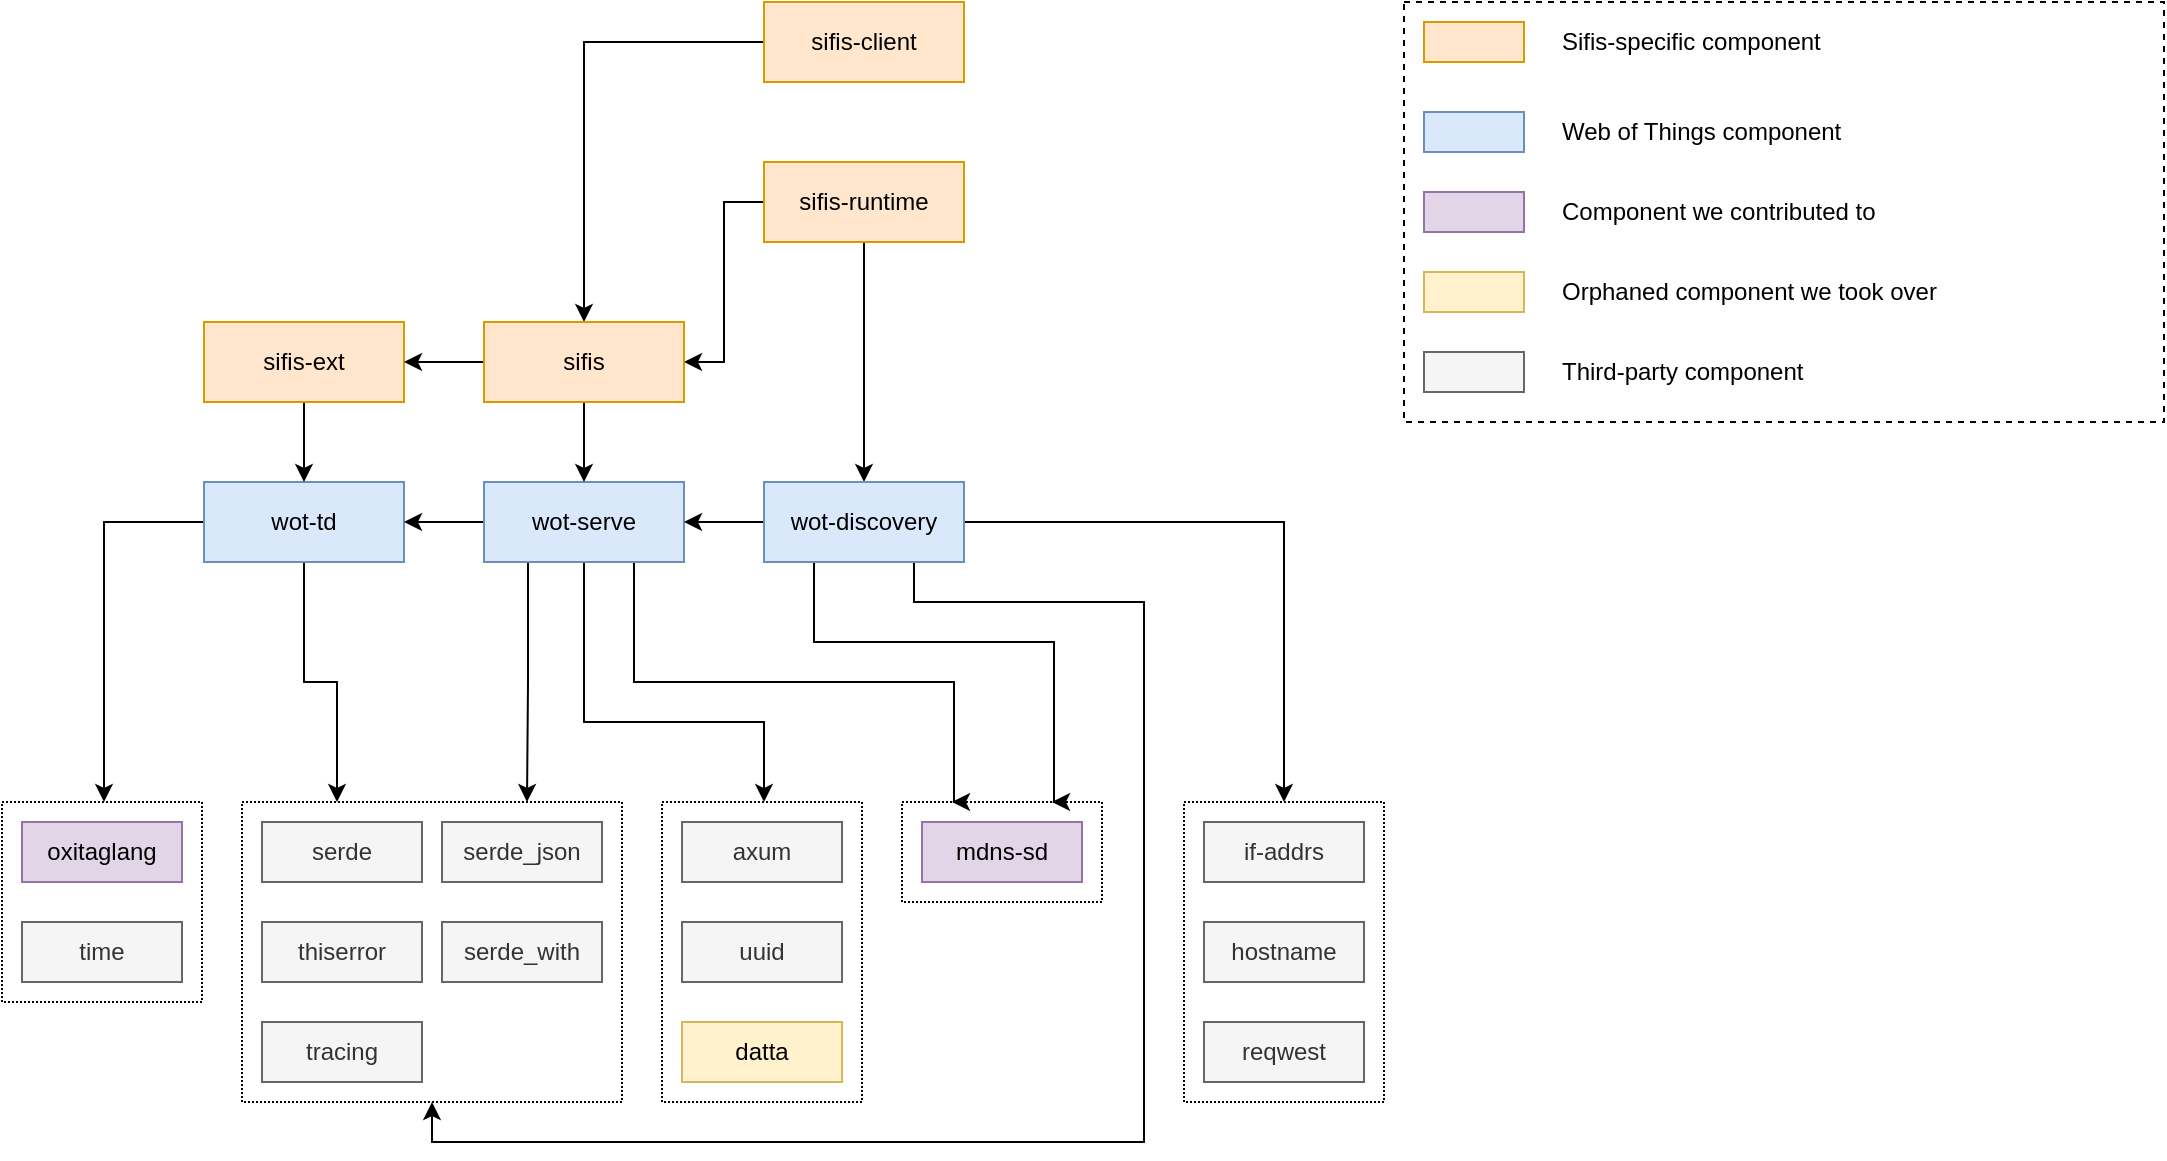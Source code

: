 <mxfile version="20.3.0" type="device"><diagram id="ftJq5Gx0GA-Aw0PAK08u" name="Page-1"><mxGraphModel dx="1106" dy="898" grid="1" gridSize="10" guides="1" tooltips="1" connect="1" arrows="1" fold="1" page="1" pageScale="1" pageWidth="827" pageHeight="1169" math="0" shadow="0"><root><mxCell id="0"/><mxCell id="1" parent="0"/><mxCell id="M9irUB0h2KHGSRAzB88L-17" value="" style="rounded=0;whiteSpace=wrap;html=1;fillColor=none;dashed=1;dashPattern=1 1;" vertex="1" parent="1"><mxGeometry x="389.01" y="480" width="100" height="150" as="geometry"/></mxCell><mxCell id="M9irUB0h2KHGSRAzB88L-6" style="edgeStyle=orthogonalEdgeStyle;rounded=0;orthogonalLoop=1;jettySize=auto;html=1;exitX=0.5;exitY=1;exitDx=0;exitDy=0;" edge="1" parent="1" source="2d5rPYnU2d3fLlVKomKA-9" target="2d5rPYnU2d3fLlVKomKA-5"><mxGeometry relative="1" as="geometry"/></mxCell><mxCell id="M9irUB0h2KHGSRAzB88L-7" style="edgeStyle=orthogonalEdgeStyle;rounded=0;orthogonalLoop=1;jettySize=auto;html=1;exitX=0;exitY=0.5;exitDx=0;exitDy=0;entryX=1;entryY=0.5;entryDx=0;entryDy=0;" edge="1" parent="1" source="2d5rPYnU2d3fLlVKomKA-9" target="2d5rPYnU2d3fLlVKomKA-8"><mxGeometry relative="1" as="geometry"/></mxCell><mxCell id="2d5rPYnU2d3fLlVKomKA-9" value="sifis-runtime" style="rounded=0;whiteSpace=wrap;html=1;fillColor=#ffe6cc;strokeColor=#d79b00;flipV=1;flipH=0;" parent="1" vertex="1"><mxGeometry x="440" y="160" width="100" height="40" as="geometry"/></mxCell><mxCell id="M9irUB0h2KHGSRAzB88L-8" style="edgeStyle=orthogonalEdgeStyle;rounded=0;orthogonalLoop=1;jettySize=auto;html=1;exitX=0;exitY=0.5;exitDx=0;exitDy=0;entryX=0.5;entryY=0;entryDx=0;entryDy=0;" edge="1" parent="1" source="2d5rPYnU2d3fLlVKomKA-10" target="2d5rPYnU2d3fLlVKomKA-8"><mxGeometry relative="1" as="geometry"/></mxCell><mxCell id="2d5rPYnU2d3fLlVKomKA-10" value="sifis-client" style="rounded=0;whiteSpace=wrap;html=1;fillColor=#ffe6cc;strokeColor=#d79b00;flipV=1;flipH=0;" parent="1" vertex="1"><mxGeometry x="440" y="80" width="100" height="40" as="geometry"/></mxCell><mxCell id="2d5rPYnU2d3fLlVKomKA-11" value="oxitaglang" style="rounded=0;whiteSpace=wrap;html=1;fillColor=#e1d5e7;strokeColor=#9673a6;" parent="1" vertex="1"><mxGeometry x="69" y="490" width="80" height="30" as="geometry"/></mxCell><mxCell id="2d5rPYnU2d3fLlVKomKA-12" value="serde" style="rounded=0;whiteSpace=wrap;html=1;fillColor=#f5f5f5;fontColor=#333333;strokeColor=#666666;" parent="1" vertex="1"><mxGeometry x="189" y="490" width="80" height="30" as="geometry"/></mxCell><mxCell id="2d5rPYnU2d3fLlVKomKA-13" value="serde_json" style="rounded=0;whiteSpace=wrap;html=1;fillColor=#f5f5f5;fontColor=#333333;strokeColor=#666666;" parent="1" vertex="1"><mxGeometry x="279" y="490" width="80" height="30" as="geometry"/></mxCell><mxCell id="2d5rPYnU2d3fLlVKomKA-14" value="serde_with" style="rounded=0;whiteSpace=wrap;html=1;fillColor=#f5f5f5;fontColor=#333333;strokeColor=#666666;" parent="1" vertex="1"><mxGeometry x="279" y="540" width="80" height="30" as="geometry"/></mxCell><mxCell id="2d5rPYnU2d3fLlVKomKA-15" value="thiserror" style="rounded=0;whiteSpace=wrap;html=1;fillColor=#f5f5f5;fontColor=#333333;strokeColor=#666666;" parent="1" vertex="1"><mxGeometry x="189" y="540" width="80" height="30" as="geometry"/></mxCell><mxCell id="2d5rPYnU2d3fLlVKomKA-16" value="time" style="rounded=0;whiteSpace=wrap;html=1;fillColor=#f5f5f5;fontColor=#333333;strokeColor=#666666;" parent="1" vertex="1"><mxGeometry x="69" y="540" width="80" height="30" as="geometry"/></mxCell><mxCell id="2d5rPYnU2d3fLlVKomKA-17" value="mdns-sd" style="rounded=0;whiteSpace=wrap;html=1;fillColor=#e1d5e7;strokeColor=#9673a6;" parent="1" vertex="1"><mxGeometry x="519" y="490" width="80" height="30" as="geometry"/></mxCell><mxCell id="2d5rPYnU2d3fLlVKomKA-18" value="&lt;div style=&quot;text-align: start;&quot;&gt;if-addrs&lt;/div&gt;" style="rounded=0;whiteSpace=wrap;html=1;fillColor=#f5f5f5;fontColor=#333333;strokeColor=#666666;" parent="1" vertex="1"><mxGeometry x="660" y="490" width="80" height="30" as="geometry"/></mxCell><mxCell id="2d5rPYnU2d3fLlVKomKA-19" value="&lt;div style=&quot;text-align: start;&quot;&gt;hostname&lt;/div&gt;" style="rounded=0;whiteSpace=wrap;html=1;fillColor=#f5f5f5;fontColor=#333333;strokeColor=#666666;" parent="1" vertex="1"><mxGeometry x="660" y="540" width="80" height="30" as="geometry"/></mxCell><mxCell id="2d5rPYnU2d3fLlVKomKA-20" value="&lt;div style=&quot;text-align: start;&quot;&gt;axum&lt;/div&gt;" style="rounded=0;whiteSpace=wrap;html=1;fillColor=#f5f5f5;fontColor=#333333;strokeColor=#666666;" parent="1" vertex="1"><mxGeometry x="399.01" y="490" width="80" height="30" as="geometry"/></mxCell><mxCell id="2d5rPYnU2d3fLlVKomKA-21" value="&lt;div style=&quot;text-align: start;&quot;&gt;uuid&lt;/div&gt;" style="rounded=0;whiteSpace=wrap;html=1;fillColor=#f5f5f5;fontColor=#333333;strokeColor=#666666;" parent="1" vertex="1"><mxGeometry x="399.01" y="540" width="80" height="30" as="geometry"/></mxCell><mxCell id="2d5rPYnU2d3fLlVKomKA-22" value="&lt;div style=&quot;text-align: start;&quot;&gt;datta&lt;/div&gt;" style="rounded=0;whiteSpace=wrap;html=1;fillColor=#fff2cc;strokeColor=#d6b656;" parent="1" vertex="1"><mxGeometry x="399.01" y="590" width="80" height="30" as="geometry"/></mxCell><mxCell id="2d5rPYnU2d3fLlVKomKA-23" value="reqwest" style="rounded=0;whiteSpace=wrap;html=1;fillColor=#f5f5f5;fontColor=#333333;strokeColor=#666666;" parent="1" vertex="1"><mxGeometry x="660" y="590" width="80" height="30" as="geometry"/></mxCell><mxCell id="2d5rPYnU2d3fLlVKomKA-24" value="tracing" style="rounded=0;whiteSpace=wrap;html=1;fillColor=#f5f5f5;fontColor=#333333;strokeColor=#666666;" parent="1" vertex="1"><mxGeometry x="189" y="590" width="80" height="30" as="geometry"/></mxCell><mxCell id="M9irUB0h2KHGSRAzB88L-10" style="edgeStyle=orthogonalEdgeStyle;rounded=0;orthogonalLoop=1;jettySize=auto;html=1;exitX=0;exitY=0.5;exitDx=0;exitDy=0;entryX=0.5;entryY=0;entryDx=0;entryDy=0;" edge="1" parent="1" source="2d5rPYnU2d3fLlVKomKA-3" target="M9irUB0h2KHGSRAzB88L-9"><mxGeometry relative="1" as="geometry"><Array as="points"><mxPoint x="110" y="340"/></Array></mxGeometry></mxCell><mxCell id="M9irUB0h2KHGSRAzB88L-28" style="edgeStyle=orthogonalEdgeStyle;rounded=0;orthogonalLoop=1;jettySize=auto;html=1;exitX=0.5;exitY=1;exitDx=0;exitDy=0;entryX=0.25;entryY=0;entryDx=0;entryDy=0;" edge="1" parent="1" source="2d5rPYnU2d3fLlVKomKA-3" target="M9irUB0h2KHGSRAzB88L-11"><mxGeometry relative="1" as="geometry"/></mxCell><mxCell id="2d5rPYnU2d3fLlVKomKA-3" value="wot-td" style="rounded=0;whiteSpace=wrap;html=1;fillColor=#dae8fc;strokeColor=#6c8ebf;flipV=1;flipH=0;container=0;" parent="1" vertex="1"><mxGeometry x="160" y="320" width="100" height="40" as="geometry"/></mxCell><mxCell id="M9irUB0h2KHGSRAzB88L-15" style="edgeStyle=orthogonalEdgeStyle;rounded=0;orthogonalLoop=1;jettySize=auto;html=1;exitX=0;exitY=0.5;exitDx=0;exitDy=0;entryX=1;entryY=0.5;entryDx=0;entryDy=0;" edge="1" parent="1" source="2d5rPYnU2d3fLlVKomKA-4" target="2d5rPYnU2d3fLlVKomKA-3"><mxGeometry relative="1" as="geometry"/></mxCell><mxCell id="M9irUB0h2KHGSRAzB88L-20" style="edgeStyle=orthogonalEdgeStyle;rounded=0;orthogonalLoop=1;jettySize=auto;html=1;exitX=0.5;exitY=1;exitDx=0;exitDy=0;entryX=0.5;entryY=0;entryDx=0;entryDy=0;" edge="1" parent="1" source="2d5rPYnU2d3fLlVKomKA-4" target="M9irUB0h2KHGSRAzB88L-17"><mxGeometry relative="1" as="geometry"><Array as="points"><mxPoint x="350" y="440"/><mxPoint x="440" y="440"/></Array></mxGeometry></mxCell><mxCell id="M9irUB0h2KHGSRAzB88L-24" style="edgeStyle=orthogonalEdgeStyle;rounded=0;orthogonalLoop=1;jettySize=auto;html=1;exitX=0.75;exitY=1;exitDx=0;exitDy=0;entryX=0.25;entryY=0;entryDx=0;entryDy=0;" edge="1" parent="1" source="2d5rPYnU2d3fLlVKomKA-4" target="M9irUB0h2KHGSRAzB88L-23"><mxGeometry relative="1" as="geometry"><Array as="points"><mxPoint x="375" y="420"/><mxPoint x="535" y="420"/></Array></mxGeometry></mxCell><mxCell id="M9irUB0h2KHGSRAzB88L-27" style="edgeStyle=orthogonalEdgeStyle;rounded=0;orthogonalLoop=1;jettySize=auto;html=1;exitX=0.25;exitY=1;exitDx=0;exitDy=0;entryX=0.75;entryY=0;entryDx=0;entryDy=0;" edge="1" parent="1" source="2d5rPYnU2d3fLlVKomKA-4" target="M9irUB0h2KHGSRAzB88L-11"><mxGeometry relative="1" as="geometry"><Array as="points"><mxPoint x="322" y="360"/><mxPoint x="322" y="420"/></Array></mxGeometry></mxCell><mxCell id="2d5rPYnU2d3fLlVKomKA-4" value="wot-serve" style="rounded=0;whiteSpace=wrap;html=1;fillColor=#dae8fc;strokeColor=#6c8ebf;flipV=1;flipH=0;container=0;" parent="1" vertex="1"><mxGeometry x="300.006" y="320" width="100" height="40" as="geometry"/></mxCell><mxCell id="M9irUB0h2KHGSRAzB88L-16" style="edgeStyle=orthogonalEdgeStyle;rounded=0;orthogonalLoop=1;jettySize=auto;html=1;exitX=0;exitY=0.5;exitDx=0;exitDy=0;entryX=1;entryY=0.5;entryDx=0;entryDy=0;" edge="1" parent="1" source="2d5rPYnU2d3fLlVKomKA-5" target="2d5rPYnU2d3fLlVKomKA-4"><mxGeometry relative="1" as="geometry"/></mxCell><mxCell id="M9irUB0h2KHGSRAzB88L-22" style="edgeStyle=orthogonalEdgeStyle;rounded=0;orthogonalLoop=1;jettySize=auto;html=1;exitX=1;exitY=0.5;exitDx=0;exitDy=0;entryX=0.5;entryY=0;entryDx=0;entryDy=0;" edge="1" parent="1" source="2d5rPYnU2d3fLlVKomKA-5" target="M9irUB0h2KHGSRAzB88L-18"><mxGeometry relative="1" as="geometry"/></mxCell><mxCell id="M9irUB0h2KHGSRAzB88L-25" style="edgeStyle=orthogonalEdgeStyle;rounded=0;orthogonalLoop=1;jettySize=auto;html=1;exitX=0.25;exitY=1;exitDx=0;exitDy=0;entryX=0.75;entryY=0;entryDx=0;entryDy=0;" edge="1" parent="1" source="2d5rPYnU2d3fLlVKomKA-5" target="M9irUB0h2KHGSRAzB88L-23"><mxGeometry relative="1" as="geometry"><Array as="points"><mxPoint x="465" y="400"/><mxPoint x="585" y="400"/></Array></mxGeometry></mxCell><mxCell id="M9irUB0h2KHGSRAzB88L-29" style="edgeStyle=orthogonalEdgeStyle;rounded=0;orthogonalLoop=1;jettySize=auto;html=1;exitX=0.75;exitY=1;exitDx=0;exitDy=0;entryX=0.5;entryY=1;entryDx=0;entryDy=0;" edge="1" parent="1" source="2d5rPYnU2d3fLlVKomKA-5" target="M9irUB0h2KHGSRAzB88L-11"><mxGeometry relative="1" as="geometry"><Array as="points"><mxPoint x="515" y="380"/><mxPoint x="630" y="380"/><mxPoint x="630" y="650"/><mxPoint x="274" y="650"/></Array></mxGeometry></mxCell><mxCell id="2d5rPYnU2d3fLlVKomKA-5" value="wot-discovery" style="rounded=0;whiteSpace=wrap;html=1;fillColor=#dae8fc;strokeColor=#6c8ebf;flipV=1;flipH=0;container=0;" parent="1" vertex="1"><mxGeometry x="439.998" y="320" width="100" height="40" as="geometry"/></mxCell><mxCell id="M9irUB0h2KHGSRAzB88L-3" style="edgeStyle=orthogonalEdgeStyle;rounded=0;orthogonalLoop=1;jettySize=auto;html=1;exitX=0.5;exitY=1;exitDx=0;exitDy=0;" edge="1" parent="1" source="2d5rPYnU2d3fLlVKomKA-7" target="2d5rPYnU2d3fLlVKomKA-3"><mxGeometry relative="1" as="geometry"/></mxCell><mxCell id="2d5rPYnU2d3fLlVKomKA-7" value="sifis-ext" style="rounded=0;whiteSpace=wrap;html=1;fillColor=#ffe6cc;strokeColor=#d79b00;flipV=1;flipH=0;container=0;" parent="1" vertex="1"><mxGeometry x="160" y="240" width="100" height="40" as="geometry"/></mxCell><mxCell id="M9irUB0h2KHGSRAzB88L-4" style="edgeStyle=orthogonalEdgeStyle;rounded=0;orthogonalLoop=1;jettySize=auto;html=1;exitX=0.5;exitY=1;exitDx=0;exitDy=0;entryX=0.5;entryY=0;entryDx=0;entryDy=0;" edge="1" parent="1" source="2d5rPYnU2d3fLlVKomKA-8" target="2d5rPYnU2d3fLlVKomKA-4"><mxGeometry relative="1" as="geometry"/></mxCell><mxCell id="M9irUB0h2KHGSRAzB88L-5" style="edgeStyle=orthogonalEdgeStyle;rounded=0;orthogonalLoop=1;jettySize=auto;html=1;exitX=0;exitY=0.5;exitDx=0;exitDy=0;entryX=1;entryY=0.5;entryDx=0;entryDy=0;" edge="1" parent="1" source="2d5rPYnU2d3fLlVKomKA-8" target="2d5rPYnU2d3fLlVKomKA-7"><mxGeometry relative="1" as="geometry"/></mxCell><mxCell id="2d5rPYnU2d3fLlVKomKA-8" value="sifis" style="rounded=0;whiteSpace=wrap;html=1;fillColor=#ffe6cc;strokeColor=#d79b00;flipV=1;flipH=0;container=0;" parent="1" vertex="1"><mxGeometry x="300.005" y="240" width="100" height="40" as="geometry"/></mxCell><mxCell id="M9irUB0h2KHGSRAzB88L-9" value="" style="rounded=0;whiteSpace=wrap;html=1;fillColor=none;dashed=1;dashPattern=1 1;" vertex="1" parent="1"><mxGeometry x="59" y="480" width="100" height="100" as="geometry"/></mxCell><mxCell id="M9irUB0h2KHGSRAzB88L-11" value="" style="rounded=0;whiteSpace=wrap;html=1;fillColor=none;dashed=1;dashPattern=1 1;" vertex="1" parent="1"><mxGeometry x="179" y="480" width="190" height="150" as="geometry"/></mxCell><mxCell id="M9irUB0h2KHGSRAzB88L-18" value="" style="rounded=0;whiteSpace=wrap;html=1;fillColor=none;dashed=1;dashPattern=1 1;" vertex="1" parent="1"><mxGeometry x="650" y="480" width="100" height="150" as="geometry"/></mxCell><mxCell id="M9irUB0h2KHGSRAzB88L-23" value="" style="rounded=0;whiteSpace=wrap;html=1;fillColor=none;dashed=1;dashPattern=1 1;" vertex="1" parent="1"><mxGeometry x="509" y="480" width="100" height="50" as="geometry"/></mxCell><mxCell id="M9irUB0h2KHGSRAzB88L-33" value="" style="rounded=0;whiteSpace=wrap;html=1;dashed=1;fillColor=none;" vertex="1" parent="1"><mxGeometry x="760" y="80" width="380" height="210" as="geometry"/></mxCell><mxCell id="M9irUB0h2KHGSRAzB88L-34" value="" style="rounded=0;whiteSpace=wrap;html=1;fillColor=#ffe6cc;strokeColor=#d79b00;" vertex="1" parent="1"><mxGeometry x="770" y="90" width="50" height="20" as="geometry"/></mxCell><mxCell id="M9irUB0h2KHGSRAzB88L-35" value="Sifis-specific component" style="text;html=1;strokeColor=none;fillColor=none;align=left;verticalAlign=middle;whiteSpace=wrap;rounded=0;" vertex="1" parent="1"><mxGeometry x="837" y="85" width="213" height="30" as="geometry"/></mxCell><mxCell id="M9irUB0h2KHGSRAzB88L-36" value="" style="rounded=0;whiteSpace=wrap;html=1;fillColor=#dae8fc;strokeColor=#6c8ebf;" vertex="1" parent="1"><mxGeometry x="770" y="135" width="50" height="20" as="geometry"/></mxCell><mxCell id="M9irUB0h2KHGSRAzB88L-37" value="Web of Things component" style="text;html=1;strokeColor=none;fillColor=none;align=left;verticalAlign=middle;whiteSpace=wrap;rounded=0;" vertex="1" parent="1"><mxGeometry x="837" y="130" width="213" height="30" as="geometry"/></mxCell><mxCell id="M9irUB0h2KHGSRAzB88L-38" value="" style="rounded=0;whiteSpace=wrap;html=1;fillColor=#e1d5e7;strokeColor=#9673a6;" vertex="1" parent="1"><mxGeometry x="770" y="175" width="50" height="20" as="geometry"/></mxCell><mxCell id="M9irUB0h2KHGSRAzB88L-39" value="Component we contributed to" style="text;html=1;strokeColor=none;fillColor=none;align=left;verticalAlign=middle;whiteSpace=wrap;rounded=0;" vertex="1" parent="1"><mxGeometry x="837" y="170" width="283" height="30" as="geometry"/></mxCell><mxCell id="M9irUB0h2KHGSRAzB88L-40" value="" style="rounded=0;whiteSpace=wrap;html=1;fillColor=#fff2cc;strokeColor=#d6b656;" vertex="1" parent="1"><mxGeometry x="770" y="215" width="50" height="20" as="geometry"/></mxCell><mxCell id="M9irUB0h2KHGSRAzB88L-41" value="Orphaned component we took over" style="text;html=1;strokeColor=none;fillColor=none;align=left;verticalAlign=middle;whiteSpace=wrap;rounded=0;" vertex="1" parent="1"><mxGeometry x="837" y="210" width="283" height="30" as="geometry"/></mxCell><mxCell id="M9irUB0h2KHGSRAzB88L-42" value="" style="rounded=0;whiteSpace=wrap;html=1;fillColor=#f5f5f5;strokeColor=#666666;fontColor=#333333;" vertex="1" parent="1"><mxGeometry x="770" y="255" width="50" height="20" as="geometry"/></mxCell><mxCell id="M9irUB0h2KHGSRAzB88L-43" value="Third-party component" style="text;html=1;strokeColor=none;fillColor=none;align=left;verticalAlign=middle;whiteSpace=wrap;rounded=0;" vertex="1" parent="1"><mxGeometry x="837" y="250" width="283" height="30" as="geometry"/></mxCell></root></mxGraphModel></diagram></mxfile>